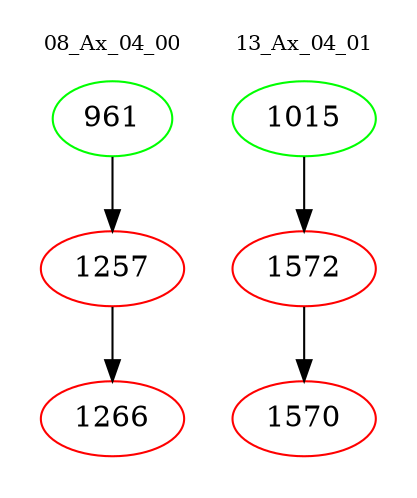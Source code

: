 digraph{
subgraph cluster_0 {
color = white
label = "08_Ax_04_00";
fontsize=10;
T0_961 [label="961", color="green"]
T0_961 -> T0_1257 [color="black"]
T0_1257 [label="1257", color="red"]
T0_1257 -> T0_1266 [color="black"]
T0_1266 [label="1266", color="red"]
}
subgraph cluster_1 {
color = white
label = "13_Ax_04_01";
fontsize=10;
T1_1015 [label="1015", color="green"]
T1_1015 -> T1_1572 [color="black"]
T1_1572 [label="1572", color="red"]
T1_1572 -> T1_1570 [color="black"]
T1_1570 [label="1570", color="red"]
}
}
